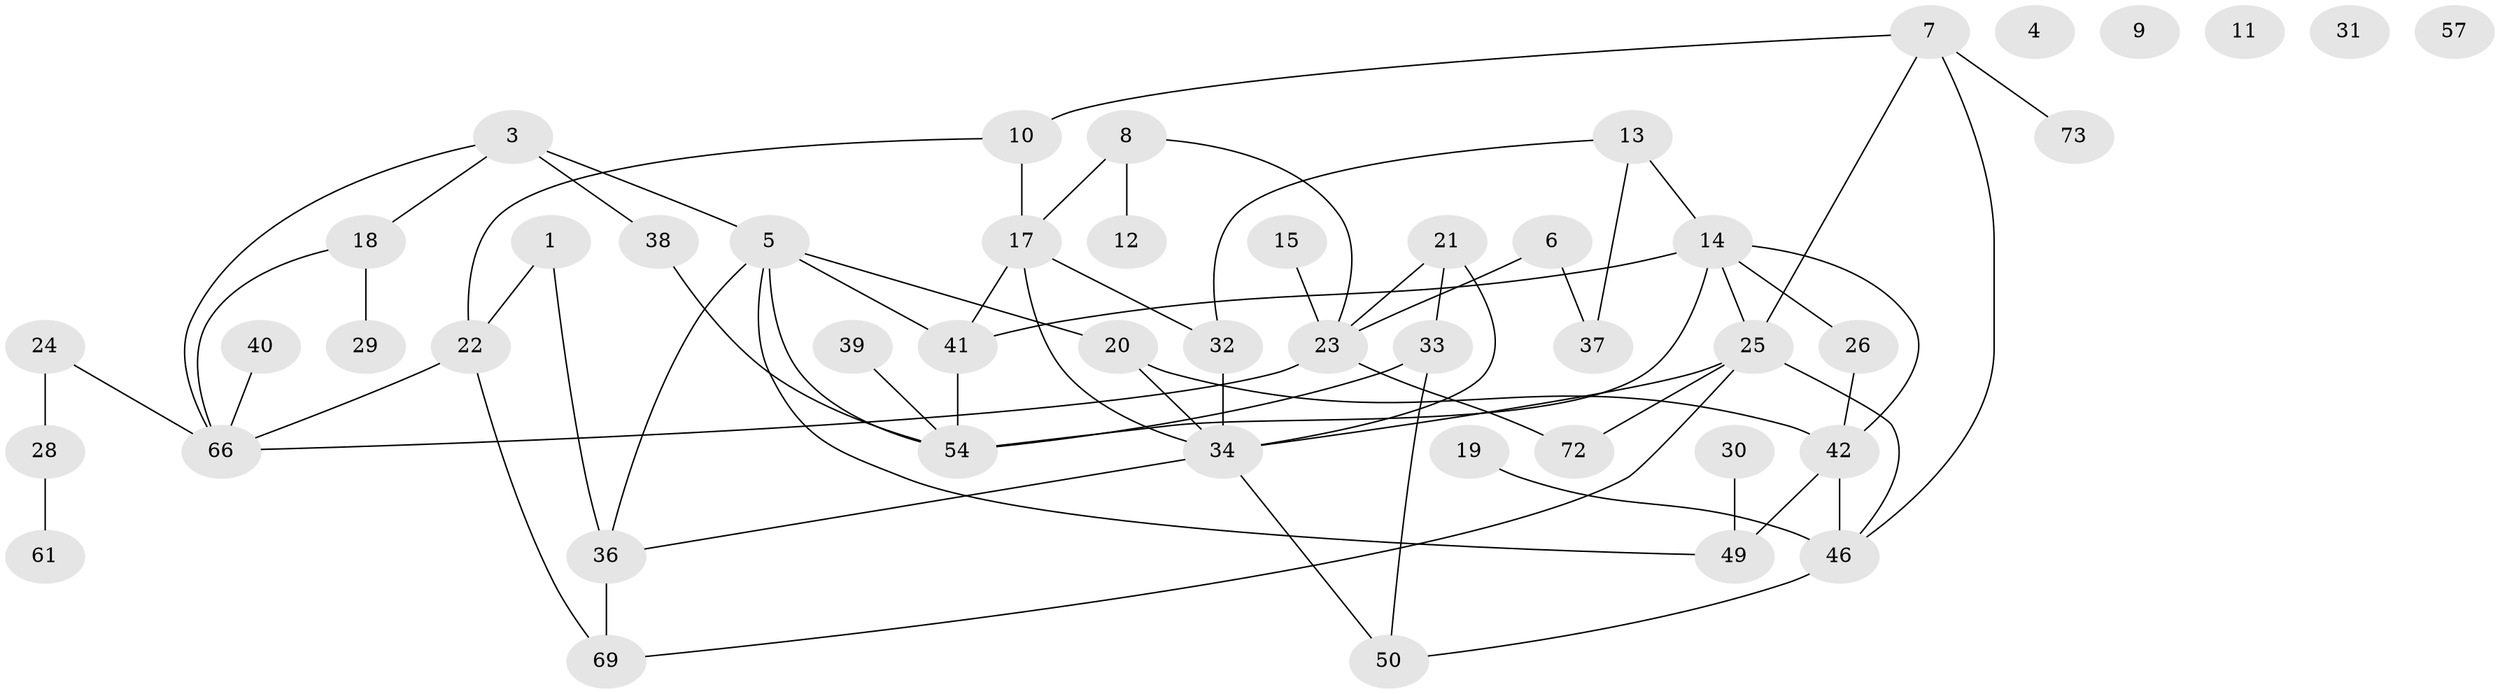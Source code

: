 // original degree distribution, {1: 0.2465753424657534, 3: 0.2328767123287671, 4: 0.1780821917808219, 0: 0.0547945205479452, 5: 0.0821917808219178, 2: 0.1780821917808219, 6: 0.0136986301369863, 7: 0.0136986301369863}
// Generated by graph-tools (version 1.1) at 2025/41/03/06/25 10:41:23]
// undirected, 48 vertices, 68 edges
graph export_dot {
graph [start="1"]
  node [color=gray90,style=filled];
  1 [super="+2"];
  3;
  4 [super="+27"];
  5 [super="+55"];
  6 [super="+63"];
  7 [super="+16"];
  8 [super="+45"];
  9;
  10;
  11;
  12;
  13;
  14 [super="+47"];
  15;
  17 [super="+58"];
  18 [super="+67"];
  19;
  20;
  21 [super="+68"];
  22 [super="+64"];
  23 [super="+59"];
  24;
  25 [super="+56"];
  26 [super="+44"];
  28 [super="+51"];
  29;
  30;
  31;
  32;
  33 [super="+35"];
  34 [super="+43"];
  36 [super="+70"];
  37 [super="+53"];
  38;
  39;
  40 [super="+65"];
  41 [super="+62"];
  42 [super="+48"];
  46 [super="+52"];
  49;
  50;
  54 [super="+60"];
  57;
  61;
  66 [super="+71"];
  69;
  72;
  73;
  1 -- 36;
  1 -- 22;
  3 -- 38;
  3 -- 66;
  3 -- 5;
  3 -- 18;
  5 -- 49;
  5 -- 36;
  5 -- 20;
  5 -- 54;
  5 -- 41;
  6 -- 37;
  6 -- 23;
  7 -- 46;
  7 -- 73;
  7 -- 10;
  7 -- 25;
  8 -- 12;
  8 -- 23;
  8 -- 17;
  10 -- 17;
  10 -- 22;
  13 -- 14;
  13 -- 32;
  13 -- 37;
  14 -- 41 [weight=2];
  14 -- 42;
  14 -- 54;
  14 -- 26;
  14 -- 25;
  15 -- 23;
  17 -- 41;
  17 -- 34;
  17 -- 32;
  18 -- 29;
  18 -- 66;
  19 -- 46;
  20 -- 34;
  20 -- 42;
  21 -- 33;
  21 -- 34;
  21 -- 23;
  22 -- 66;
  22 -- 69;
  23 -- 72;
  23 -- 66;
  24 -- 66;
  24 -- 28;
  25 -- 46;
  25 -- 72;
  25 -- 34;
  25 -- 69;
  26 -- 42;
  28 -- 61;
  30 -- 49;
  32 -- 34;
  33 -- 50;
  33 -- 54;
  34 -- 50;
  34 -- 36;
  36 -- 69;
  38 -- 54;
  39 -- 54;
  40 -- 66;
  41 -- 54 [weight=2];
  42 -- 49;
  42 -- 46;
  46 -- 50;
}
